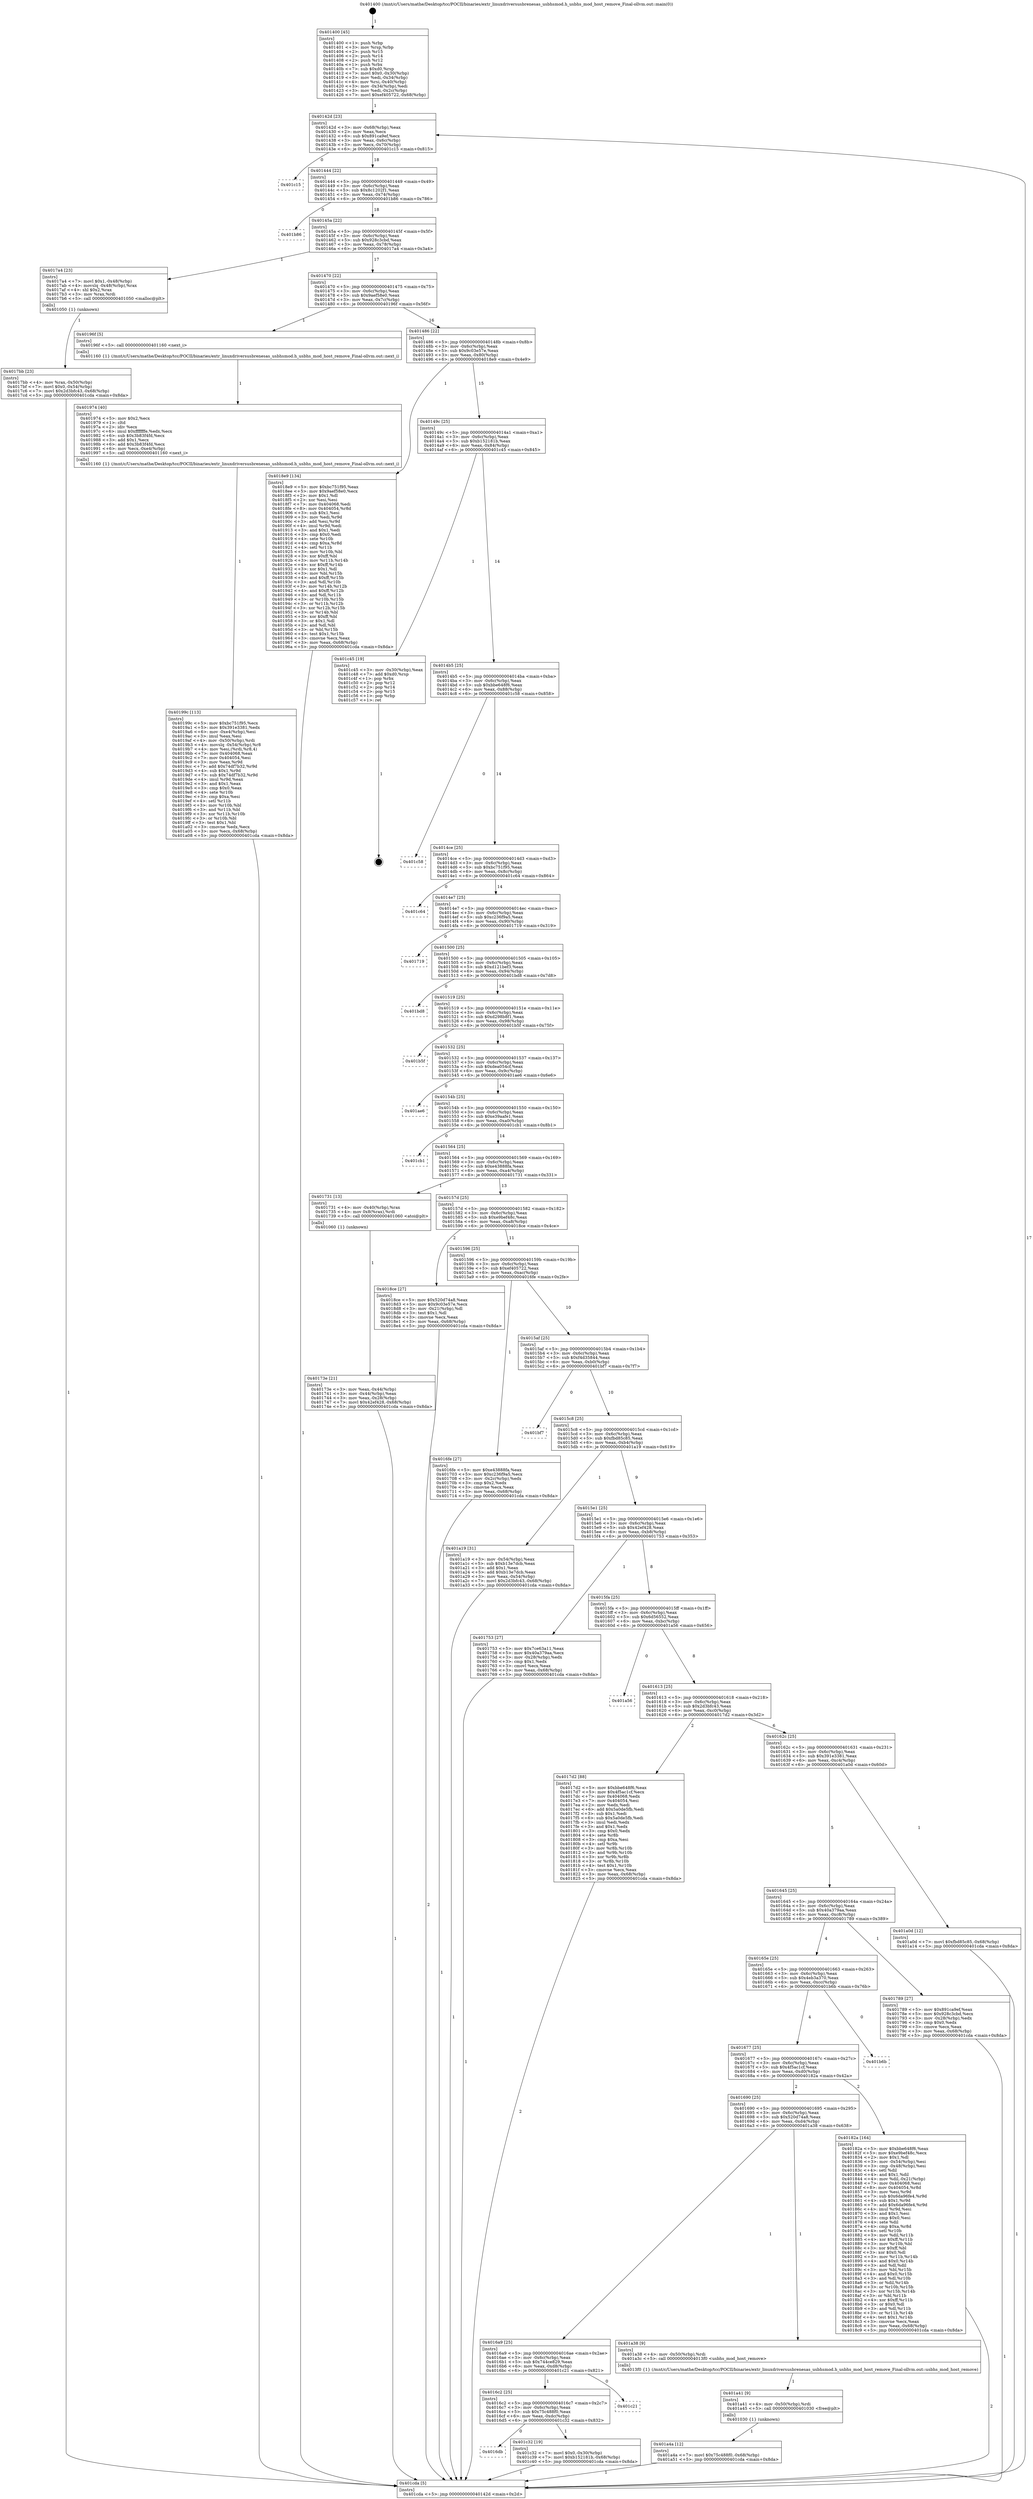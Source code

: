 digraph "0x401400" {
  label = "0x401400 (/mnt/c/Users/mathe/Desktop/tcc/POCII/binaries/extr_linuxdriversusbrenesas_usbhsmod.h_usbhs_mod_host_remove_Final-ollvm.out::main(0))"
  labelloc = "t"
  node[shape=record]

  Entry [label="",width=0.3,height=0.3,shape=circle,fillcolor=black,style=filled]
  "0x40142d" [label="{
     0x40142d [23]\l
     | [instrs]\l
     &nbsp;&nbsp;0x40142d \<+3\>: mov -0x68(%rbp),%eax\l
     &nbsp;&nbsp;0x401430 \<+2\>: mov %eax,%ecx\l
     &nbsp;&nbsp;0x401432 \<+6\>: sub $0x891ca9ef,%ecx\l
     &nbsp;&nbsp;0x401438 \<+3\>: mov %eax,-0x6c(%rbp)\l
     &nbsp;&nbsp;0x40143b \<+3\>: mov %ecx,-0x70(%rbp)\l
     &nbsp;&nbsp;0x40143e \<+6\>: je 0000000000401c15 \<main+0x815\>\l
  }"]
  "0x401c15" [label="{
     0x401c15\l
  }", style=dashed]
  "0x401444" [label="{
     0x401444 [22]\l
     | [instrs]\l
     &nbsp;&nbsp;0x401444 \<+5\>: jmp 0000000000401449 \<main+0x49\>\l
     &nbsp;&nbsp;0x401449 \<+3\>: mov -0x6c(%rbp),%eax\l
     &nbsp;&nbsp;0x40144c \<+5\>: sub $0x8c1202f1,%eax\l
     &nbsp;&nbsp;0x401451 \<+3\>: mov %eax,-0x74(%rbp)\l
     &nbsp;&nbsp;0x401454 \<+6\>: je 0000000000401b86 \<main+0x786\>\l
  }"]
  Exit [label="",width=0.3,height=0.3,shape=circle,fillcolor=black,style=filled,peripheries=2]
  "0x401b86" [label="{
     0x401b86\l
  }", style=dashed]
  "0x40145a" [label="{
     0x40145a [22]\l
     | [instrs]\l
     &nbsp;&nbsp;0x40145a \<+5\>: jmp 000000000040145f \<main+0x5f\>\l
     &nbsp;&nbsp;0x40145f \<+3\>: mov -0x6c(%rbp),%eax\l
     &nbsp;&nbsp;0x401462 \<+5\>: sub $0x928c3cbd,%eax\l
     &nbsp;&nbsp;0x401467 \<+3\>: mov %eax,-0x78(%rbp)\l
     &nbsp;&nbsp;0x40146a \<+6\>: je 00000000004017a4 \<main+0x3a4\>\l
  }"]
  "0x4016db" [label="{
     0x4016db\l
  }", style=dashed]
  "0x4017a4" [label="{
     0x4017a4 [23]\l
     | [instrs]\l
     &nbsp;&nbsp;0x4017a4 \<+7\>: movl $0x1,-0x48(%rbp)\l
     &nbsp;&nbsp;0x4017ab \<+4\>: movslq -0x48(%rbp),%rax\l
     &nbsp;&nbsp;0x4017af \<+4\>: shl $0x2,%rax\l
     &nbsp;&nbsp;0x4017b3 \<+3\>: mov %rax,%rdi\l
     &nbsp;&nbsp;0x4017b6 \<+5\>: call 0000000000401050 \<malloc@plt\>\l
     | [calls]\l
     &nbsp;&nbsp;0x401050 \{1\} (unknown)\l
  }"]
  "0x401470" [label="{
     0x401470 [22]\l
     | [instrs]\l
     &nbsp;&nbsp;0x401470 \<+5\>: jmp 0000000000401475 \<main+0x75\>\l
     &nbsp;&nbsp;0x401475 \<+3\>: mov -0x6c(%rbp),%eax\l
     &nbsp;&nbsp;0x401478 \<+5\>: sub $0x9aef58e0,%eax\l
     &nbsp;&nbsp;0x40147d \<+3\>: mov %eax,-0x7c(%rbp)\l
     &nbsp;&nbsp;0x401480 \<+6\>: je 000000000040196f \<main+0x56f\>\l
  }"]
  "0x401c32" [label="{
     0x401c32 [19]\l
     | [instrs]\l
     &nbsp;&nbsp;0x401c32 \<+7\>: movl $0x0,-0x30(%rbp)\l
     &nbsp;&nbsp;0x401c39 \<+7\>: movl $0xb152181b,-0x68(%rbp)\l
     &nbsp;&nbsp;0x401c40 \<+5\>: jmp 0000000000401cda \<main+0x8da\>\l
  }"]
  "0x40196f" [label="{
     0x40196f [5]\l
     | [instrs]\l
     &nbsp;&nbsp;0x40196f \<+5\>: call 0000000000401160 \<next_i\>\l
     | [calls]\l
     &nbsp;&nbsp;0x401160 \{1\} (/mnt/c/Users/mathe/Desktop/tcc/POCII/binaries/extr_linuxdriversusbrenesas_usbhsmod.h_usbhs_mod_host_remove_Final-ollvm.out::next_i)\l
  }"]
  "0x401486" [label="{
     0x401486 [22]\l
     | [instrs]\l
     &nbsp;&nbsp;0x401486 \<+5\>: jmp 000000000040148b \<main+0x8b\>\l
     &nbsp;&nbsp;0x40148b \<+3\>: mov -0x6c(%rbp),%eax\l
     &nbsp;&nbsp;0x40148e \<+5\>: sub $0x9c03e57e,%eax\l
     &nbsp;&nbsp;0x401493 \<+3\>: mov %eax,-0x80(%rbp)\l
     &nbsp;&nbsp;0x401496 \<+6\>: je 00000000004018e9 \<main+0x4e9\>\l
  }"]
  "0x4016c2" [label="{
     0x4016c2 [25]\l
     | [instrs]\l
     &nbsp;&nbsp;0x4016c2 \<+5\>: jmp 00000000004016c7 \<main+0x2c7\>\l
     &nbsp;&nbsp;0x4016c7 \<+3\>: mov -0x6c(%rbp),%eax\l
     &nbsp;&nbsp;0x4016ca \<+5\>: sub $0x75c488f0,%eax\l
     &nbsp;&nbsp;0x4016cf \<+6\>: mov %eax,-0xdc(%rbp)\l
     &nbsp;&nbsp;0x4016d5 \<+6\>: je 0000000000401c32 \<main+0x832\>\l
  }"]
  "0x4018e9" [label="{
     0x4018e9 [134]\l
     | [instrs]\l
     &nbsp;&nbsp;0x4018e9 \<+5\>: mov $0xbc751f95,%eax\l
     &nbsp;&nbsp;0x4018ee \<+5\>: mov $0x9aef58e0,%ecx\l
     &nbsp;&nbsp;0x4018f3 \<+2\>: mov $0x1,%dl\l
     &nbsp;&nbsp;0x4018f5 \<+2\>: xor %esi,%esi\l
     &nbsp;&nbsp;0x4018f7 \<+7\>: mov 0x404068,%edi\l
     &nbsp;&nbsp;0x4018fe \<+8\>: mov 0x404054,%r8d\l
     &nbsp;&nbsp;0x401906 \<+3\>: sub $0x1,%esi\l
     &nbsp;&nbsp;0x401909 \<+3\>: mov %edi,%r9d\l
     &nbsp;&nbsp;0x40190c \<+3\>: add %esi,%r9d\l
     &nbsp;&nbsp;0x40190f \<+4\>: imul %r9d,%edi\l
     &nbsp;&nbsp;0x401913 \<+3\>: and $0x1,%edi\l
     &nbsp;&nbsp;0x401916 \<+3\>: cmp $0x0,%edi\l
     &nbsp;&nbsp;0x401919 \<+4\>: sete %r10b\l
     &nbsp;&nbsp;0x40191d \<+4\>: cmp $0xa,%r8d\l
     &nbsp;&nbsp;0x401921 \<+4\>: setl %r11b\l
     &nbsp;&nbsp;0x401925 \<+3\>: mov %r10b,%bl\l
     &nbsp;&nbsp;0x401928 \<+3\>: xor $0xff,%bl\l
     &nbsp;&nbsp;0x40192b \<+3\>: mov %r11b,%r14b\l
     &nbsp;&nbsp;0x40192e \<+4\>: xor $0xff,%r14b\l
     &nbsp;&nbsp;0x401932 \<+3\>: xor $0x1,%dl\l
     &nbsp;&nbsp;0x401935 \<+3\>: mov %bl,%r15b\l
     &nbsp;&nbsp;0x401938 \<+4\>: and $0xff,%r15b\l
     &nbsp;&nbsp;0x40193c \<+3\>: and %dl,%r10b\l
     &nbsp;&nbsp;0x40193f \<+3\>: mov %r14b,%r12b\l
     &nbsp;&nbsp;0x401942 \<+4\>: and $0xff,%r12b\l
     &nbsp;&nbsp;0x401946 \<+3\>: and %dl,%r11b\l
     &nbsp;&nbsp;0x401949 \<+3\>: or %r10b,%r15b\l
     &nbsp;&nbsp;0x40194c \<+3\>: or %r11b,%r12b\l
     &nbsp;&nbsp;0x40194f \<+3\>: xor %r12b,%r15b\l
     &nbsp;&nbsp;0x401952 \<+3\>: or %r14b,%bl\l
     &nbsp;&nbsp;0x401955 \<+3\>: xor $0xff,%bl\l
     &nbsp;&nbsp;0x401958 \<+3\>: or $0x1,%dl\l
     &nbsp;&nbsp;0x40195b \<+2\>: and %dl,%bl\l
     &nbsp;&nbsp;0x40195d \<+3\>: or %bl,%r15b\l
     &nbsp;&nbsp;0x401960 \<+4\>: test $0x1,%r15b\l
     &nbsp;&nbsp;0x401964 \<+3\>: cmovne %ecx,%eax\l
     &nbsp;&nbsp;0x401967 \<+3\>: mov %eax,-0x68(%rbp)\l
     &nbsp;&nbsp;0x40196a \<+5\>: jmp 0000000000401cda \<main+0x8da\>\l
  }"]
  "0x40149c" [label="{
     0x40149c [25]\l
     | [instrs]\l
     &nbsp;&nbsp;0x40149c \<+5\>: jmp 00000000004014a1 \<main+0xa1\>\l
     &nbsp;&nbsp;0x4014a1 \<+3\>: mov -0x6c(%rbp),%eax\l
     &nbsp;&nbsp;0x4014a4 \<+5\>: sub $0xb152181b,%eax\l
     &nbsp;&nbsp;0x4014a9 \<+6\>: mov %eax,-0x84(%rbp)\l
     &nbsp;&nbsp;0x4014af \<+6\>: je 0000000000401c45 \<main+0x845\>\l
  }"]
  "0x401c21" [label="{
     0x401c21\l
  }", style=dashed]
  "0x401c45" [label="{
     0x401c45 [19]\l
     | [instrs]\l
     &nbsp;&nbsp;0x401c45 \<+3\>: mov -0x30(%rbp),%eax\l
     &nbsp;&nbsp;0x401c48 \<+7\>: add $0xd0,%rsp\l
     &nbsp;&nbsp;0x401c4f \<+1\>: pop %rbx\l
     &nbsp;&nbsp;0x401c50 \<+2\>: pop %r12\l
     &nbsp;&nbsp;0x401c52 \<+2\>: pop %r14\l
     &nbsp;&nbsp;0x401c54 \<+2\>: pop %r15\l
     &nbsp;&nbsp;0x401c56 \<+1\>: pop %rbp\l
     &nbsp;&nbsp;0x401c57 \<+1\>: ret\l
  }"]
  "0x4014b5" [label="{
     0x4014b5 [25]\l
     | [instrs]\l
     &nbsp;&nbsp;0x4014b5 \<+5\>: jmp 00000000004014ba \<main+0xba\>\l
     &nbsp;&nbsp;0x4014ba \<+3\>: mov -0x6c(%rbp),%eax\l
     &nbsp;&nbsp;0x4014bd \<+5\>: sub $0xbbe648f6,%eax\l
     &nbsp;&nbsp;0x4014c2 \<+6\>: mov %eax,-0x88(%rbp)\l
     &nbsp;&nbsp;0x4014c8 \<+6\>: je 0000000000401c58 \<main+0x858\>\l
  }"]
  "0x401a4a" [label="{
     0x401a4a [12]\l
     | [instrs]\l
     &nbsp;&nbsp;0x401a4a \<+7\>: movl $0x75c488f0,-0x68(%rbp)\l
     &nbsp;&nbsp;0x401a51 \<+5\>: jmp 0000000000401cda \<main+0x8da\>\l
  }"]
  "0x401c58" [label="{
     0x401c58\l
  }", style=dashed]
  "0x4014ce" [label="{
     0x4014ce [25]\l
     | [instrs]\l
     &nbsp;&nbsp;0x4014ce \<+5\>: jmp 00000000004014d3 \<main+0xd3\>\l
     &nbsp;&nbsp;0x4014d3 \<+3\>: mov -0x6c(%rbp),%eax\l
     &nbsp;&nbsp;0x4014d6 \<+5\>: sub $0xbc751f95,%eax\l
     &nbsp;&nbsp;0x4014db \<+6\>: mov %eax,-0x8c(%rbp)\l
     &nbsp;&nbsp;0x4014e1 \<+6\>: je 0000000000401c64 \<main+0x864\>\l
  }"]
  "0x401a41" [label="{
     0x401a41 [9]\l
     | [instrs]\l
     &nbsp;&nbsp;0x401a41 \<+4\>: mov -0x50(%rbp),%rdi\l
     &nbsp;&nbsp;0x401a45 \<+5\>: call 0000000000401030 \<free@plt\>\l
     | [calls]\l
     &nbsp;&nbsp;0x401030 \{1\} (unknown)\l
  }"]
  "0x401c64" [label="{
     0x401c64\l
  }", style=dashed]
  "0x4014e7" [label="{
     0x4014e7 [25]\l
     | [instrs]\l
     &nbsp;&nbsp;0x4014e7 \<+5\>: jmp 00000000004014ec \<main+0xec\>\l
     &nbsp;&nbsp;0x4014ec \<+3\>: mov -0x6c(%rbp),%eax\l
     &nbsp;&nbsp;0x4014ef \<+5\>: sub $0xc236f9a5,%eax\l
     &nbsp;&nbsp;0x4014f4 \<+6\>: mov %eax,-0x90(%rbp)\l
     &nbsp;&nbsp;0x4014fa \<+6\>: je 0000000000401719 \<main+0x319\>\l
  }"]
  "0x4016a9" [label="{
     0x4016a9 [25]\l
     | [instrs]\l
     &nbsp;&nbsp;0x4016a9 \<+5\>: jmp 00000000004016ae \<main+0x2ae\>\l
     &nbsp;&nbsp;0x4016ae \<+3\>: mov -0x6c(%rbp),%eax\l
     &nbsp;&nbsp;0x4016b1 \<+5\>: sub $0x744ce829,%eax\l
     &nbsp;&nbsp;0x4016b6 \<+6\>: mov %eax,-0xd8(%rbp)\l
     &nbsp;&nbsp;0x4016bc \<+6\>: je 0000000000401c21 \<main+0x821\>\l
  }"]
  "0x401719" [label="{
     0x401719\l
  }", style=dashed]
  "0x401500" [label="{
     0x401500 [25]\l
     | [instrs]\l
     &nbsp;&nbsp;0x401500 \<+5\>: jmp 0000000000401505 \<main+0x105\>\l
     &nbsp;&nbsp;0x401505 \<+3\>: mov -0x6c(%rbp),%eax\l
     &nbsp;&nbsp;0x401508 \<+5\>: sub $0xd121bef3,%eax\l
     &nbsp;&nbsp;0x40150d \<+6\>: mov %eax,-0x94(%rbp)\l
     &nbsp;&nbsp;0x401513 \<+6\>: je 0000000000401bd8 \<main+0x7d8\>\l
  }"]
  "0x401a38" [label="{
     0x401a38 [9]\l
     | [instrs]\l
     &nbsp;&nbsp;0x401a38 \<+4\>: mov -0x50(%rbp),%rdi\l
     &nbsp;&nbsp;0x401a3c \<+5\>: call 00000000004013f0 \<usbhs_mod_host_remove\>\l
     | [calls]\l
     &nbsp;&nbsp;0x4013f0 \{1\} (/mnt/c/Users/mathe/Desktop/tcc/POCII/binaries/extr_linuxdriversusbrenesas_usbhsmod.h_usbhs_mod_host_remove_Final-ollvm.out::usbhs_mod_host_remove)\l
  }"]
  "0x401bd8" [label="{
     0x401bd8\l
  }", style=dashed]
  "0x401519" [label="{
     0x401519 [25]\l
     | [instrs]\l
     &nbsp;&nbsp;0x401519 \<+5\>: jmp 000000000040151e \<main+0x11e\>\l
     &nbsp;&nbsp;0x40151e \<+3\>: mov -0x6c(%rbp),%eax\l
     &nbsp;&nbsp;0x401521 \<+5\>: sub $0xd298b8f1,%eax\l
     &nbsp;&nbsp;0x401526 \<+6\>: mov %eax,-0x98(%rbp)\l
     &nbsp;&nbsp;0x40152c \<+6\>: je 0000000000401b5f \<main+0x75f\>\l
  }"]
  "0x40199c" [label="{
     0x40199c [113]\l
     | [instrs]\l
     &nbsp;&nbsp;0x40199c \<+5\>: mov $0xbc751f95,%ecx\l
     &nbsp;&nbsp;0x4019a1 \<+5\>: mov $0x391e3381,%edx\l
     &nbsp;&nbsp;0x4019a6 \<+6\>: mov -0xe4(%rbp),%esi\l
     &nbsp;&nbsp;0x4019ac \<+3\>: imul %eax,%esi\l
     &nbsp;&nbsp;0x4019af \<+4\>: mov -0x50(%rbp),%rdi\l
     &nbsp;&nbsp;0x4019b3 \<+4\>: movslq -0x54(%rbp),%r8\l
     &nbsp;&nbsp;0x4019b7 \<+4\>: mov %esi,(%rdi,%r8,4)\l
     &nbsp;&nbsp;0x4019bb \<+7\>: mov 0x404068,%eax\l
     &nbsp;&nbsp;0x4019c2 \<+7\>: mov 0x404054,%esi\l
     &nbsp;&nbsp;0x4019c9 \<+3\>: mov %eax,%r9d\l
     &nbsp;&nbsp;0x4019cc \<+7\>: add $0x74df7b32,%r9d\l
     &nbsp;&nbsp;0x4019d3 \<+4\>: sub $0x1,%r9d\l
     &nbsp;&nbsp;0x4019d7 \<+7\>: sub $0x74df7b32,%r9d\l
     &nbsp;&nbsp;0x4019de \<+4\>: imul %r9d,%eax\l
     &nbsp;&nbsp;0x4019e2 \<+3\>: and $0x1,%eax\l
     &nbsp;&nbsp;0x4019e5 \<+3\>: cmp $0x0,%eax\l
     &nbsp;&nbsp;0x4019e8 \<+4\>: sete %r10b\l
     &nbsp;&nbsp;0x4019ec \<+3\>: cmp $0xa,%esi\l
     &nbsp;&nbsp;0x4019ef \<+4\>: setl %r11b\l
     &nbsp;&nbsp;0x4019f3 \<+3\>: mov %r10b,%bl\l
     &nbsp;&nbsp;0x4019f6 \<+3\>: and %r11b,%bl\l
     &nbsp;&nbsp;0x4019f9 \<+3\>: xor %r11b,%r10b\l
     &nbsp;&nbsp;0x4019fc \<+3\>: or %r10b,%bl\l
     &nbsp;&nbsp;0x4019ff \<+3\>: test $0x1,%bl\l
     &nbsp;&nbsp;0x401a02 \<+3\>: cmovne %edx,%ecx\l
     &nbsp;&nbsp;0x401a05 \<+3\>: mov %ecx,-0x68(%rbp)\l
     &nbsp;&nbsp;0x401a08 \<+5\>: jmp 0000000000401cda \<main+0x8da\>\l
  }"]
  "0x401b5f" [label="{
     0x401b5f\l
  }", style=dashed]
  "0x401532" [label="{
     0x401532 [25]\l
     | [instrs]\l
     &nbsp;&nbsp;0x401532 \<+5\>: jmp 0000000000401537 \<main+0x137\>\l
     &nbsp;&nbsp;0x401537 \<+3\>: mov -0x6c(%rbp),%eax\l
     &nbsp;&nbsp;0x40153a \<+5\>: sub $0xdea054cf,%eax\l
     &nbsp;&nbsp;0x40153f \<+6\>: mov %eax,-0x9c(%rbp)\l
     &nbsp;&nbsp;0x401545 \<+6\>: je 0000000000401ae6 \<main+0x6e6\>\l
  }"]
  "0x401974" [label="{
     0x401974 [40]\l
     | [instrs]\l
     &nbsp;&nbsp;0x401974 \<+5\>: mov $0x2,%ecx\l
     &nbsp;&nbsp;0x401979 \<+1\>: cltd\l
     &nbsp;&nbsp;0x40197a \<+2\>: idiv %ecx\l
     &nbsp;&nbsp;0x40197c \<+6\>: imul $0xfffffffe,%edx,%ecx\l
     &nbsp;&nbsp;0x401982 \<+6\>: sub $0x3b83f4fd,%ecx\l
     &nbsp;&nbsp;0x401988 \<+3\>: add $0x1,%ecx\l
     &nbsp;&nbsp;0x40198b \<+6\>: add $0x3b83f4fd,%ecx\l
     &nbsp;&nbsp;0x401991 \<+6\>: mov %ecx,-0xe4(%rbp)\l
     &nbsp;&nbsp;0x401997 \<+5\>: call 0000000000401160 \<next_i\>\l
     | [calls]\l
     &nbsp;&nbsp;0x401160 \{1\} (/mnt/c/Users/mathe/Desktop/tcc/POCII/binaries/extr_linuxdriversusbrenesas_usbhsmod.h_usbhs_mod_host_remove_Final-ollvm.out::next_i)\l
  }"]
  "0x401ae6" [label="{
     0x401ae6\l
  }", style=dashed]
  "0x40154b" [label="{
     0x40154b [25]\l
     | [instrs]\l
     &nbsp;&nbsp;0x40154b \<+5\>: jmp 0000000000401550 \<main+0x150\>\l
     &nbsp;&nbsp;0x401550 \<+3\>: mov -0x6c(%rbp),%eax\l
     &nbsp;&nbsp;0x401553 \<+5\>: sub $0xe39aafe1,%eax\l
     &nbsp;&nbsp;0x401558 \<+6\>: mov %eax,-0xa0(%rbp)\l
     &nbsp;&nbsp;0x40155e \<+6\>: je 0000000000401cb1 \<main+0x8b1\>\l
  }"]
  "0x401690" [label="{
     0x401690 [25]\l
     | [instrs]\l
     &nbsp;&nbsp;0x401690 \<+5\>: jmp 0000000000401695 \<main+0x295\>\l
     &nbsp;&nbsp;0x401695 \<+3\>: mov -0x6c(%rbp),%eax\l
     &nbsp;&nbsp;0x401698 \<+5\>: sub $0x520d74a8,%eax\l
     &nbsp;&nbsp;0x40169d \<+6\>: mov %eax,-0xd4(%rbp)\l
     &nbsp;&nbsp;0x4016a3 \<+6\>: je 0000000000401a38 \<main+0x638\>\l
  }"]
  "0x401cb1" [label="{
     0x401cb1\l
  }", style=dashed]
  "0x401564" [label="{
     0x401564 [25]\l
     | [instrs]\l
     &nbsp;&nbsp;0x401564 \<+5\>: jmp 0000000000401569 \<main+0x169\>\l
     &nbsp;&nbsp;0x401569 \<+3\>: mov -0x6c(%rbp),%eax\l
     &nbsp;&nbsp;0x40156c \<+5\>: sub $0xe43888fa,%eax\l
     &nbsp;&nbsp;0x401571 \<+6\>: mov %eax,-0xa4(%rbp)\l
     &nbsp;&nbsp;0x401577 \<+6\>: je 0000000000401731 \<main+0x331\>\l
  }"]
  "0x40182a" [label="{
     0x40182a [164]\l
     | [instrs]\l
     &nbsp;&nbsp;0x40182a \<+5\>: mov $0xbbe648f6,%eax\l
     &nbsp;&nbsp;0x40182f \<+5\>: mov $0xe9bef48c,%ecx\l
     &nbsp;&nbsp;0x401834 \<+2\>: mov $0x1,%dl\l
     &nbsp;&nbsp;0x401836 \<+3\>: mov -0x54(%rbp),%esi\l
     &nbsp;&nbsp;0x401839 \<+3\>: cmp -0x48(%rbp),%esi\l
     &nbsp;&nbsp;0x40183c \<+4\>: setl %dil\l
     &nbsp;&nbsp;0x401840 \<+4\>: and $0x1,%dil\l
     &nbsp;&nbsp;0x401844 \<+4\>: mov %dil,-0x21(%rbp)\l
     &nbsp;&nbsp;0x401848 \<+7\>: mov 0x404068,%esi\l
     &nbsp;&nbsp;0x40184f \<+8\>: mov 0x404054,%r8d\l
     &nbsp;&nbsp;0x401857 \<+3\>: mov %esi,%r9d\l
     &nbsp;&nbsp;0x40185a \<+7\>: sub $0x6da96fe4,%r9d\l
     &nbsp;&nbsp;0x401861 \<+4\>: sub $0x1,%r9d\l
     &nbsp;&nbsp;0x401865 \<+7\>: add $0x6da96fe4,%r9d\l
     &nbsp;&nbsp;0x40186c \<+4\>: imul %r9d,%esi\l
     &nbsp;&nbsp;0x401870 \<+3\>: and $0x1,%esi\l
     &nbsp;&nbsp;0x401873 \<+3\>: cmp $0x0,%esi\l
     &nbsp;&nbsp;0x401876 \<+4\>: sete %dil\l
     &nbsp;&nbsp;0x40187a \<+4\>: cmp $0xa,%r8d\l
     &nbsp;&nbsp;0x40187e \<+4\>: setl %r10b\l
     &nbsp;&nbsp;0x401882 \<+3\>: mov %dil,%r11b\l
     &nbsp;&nbsp;0x401885 \<+4\>: xor $0xff,%r11b\l
     &nbsp;&nbsp;0x401889 \<+3\>: mov %r10b,%bl\l
     &nbsp;&nbsp;0x40188c \<+3\>: xor $0xff,%bl\l
     &nbsp;&nbsp;0x40188f \<+3\>: xor $0x0,%dl\l
     &nbsp;&nbsp;0x401892 \<+3\>: mov %r11b,%r14b\l
     &nbsp;&nbsp;0x401895 \<+4\>: and $0x0,%r14b\l
     &nbsp;&nbsp;0x401899 \<+3\>: and %dl,%dil\l
     &nbsp;&nbsp;0x40189c \<+3\>: mov %bl,%r15b\l
     &nbsp;&nbsp;0x40189f \<+4\>: and $0x0,%r15b\l
     &nbsp;&nbsp;0x4018a3 \<+3\>: and %dl,%r10b\l
     &nbsp;&nbsp;0x4018a6 \<+3\>: or %dil,%r14b\l
     &nbsp;&nbsp;0x4018a9 \<+3\>: or %r10b,%r15b\l
     &nbsp;&nbsp;0x4018ac \<+3\>: xor %r15b,%r14b\l
     &nbsp;&nbsp;0x4018af \<+3\>: or %bl,%r11b\l
     &nbsp;&nbsp;0x4018b2 \<+4\>: xor $0xff,%r11b\l
     &nbsp;&nbsp;0x4018b6 \<+3\>: or $0x0,%dl\l
     &nbsp;&nbsp;0x4018b9 \<+3\>: and %dl,%r11b\l
     &nbsp;&nbsp;0x4018bc \<+3\>: or %r11b,%r14b\l
     &nbsp;&nbsp;0x4018bf \<+4\>: test $0x1,%r14b\l
     &nbsp;&nbsp;0x4018c3 \<+3\>: cmovne %ecx,%eax\l
     &nbsp;&nbsp;0x4018c6 \<+3\>: mov %eax,-0x68(%rbp)\l
     &nbsp;&nbsp;0x4018c9 \<+5\>: jmp 0000000000401cda \<main+0x8da\>\l
  }"]
  "0x401731" [label="{
     0x401731 [13]\l
     | [instrs]\l
     &nbsp;&nbsp;0x401731 \<+4\>: mov -0x40(%rbp),%rax\l
     &nbsp;&nbsp;0x401735 \<+4\>: mov 0x8(%rax),%rdi\l
     &nbsp;&nbsp;0x401739 \<+5\>: call 0000000000401060 \<atoi@plt\>\l
     | [calls]\l
     &nbsp;&nbsp;0x401060 \{1\} (unknown)\l
  }"]
  "0x40157d" [label="{
     0x40157d [25]\l
     | [instrs]\l
     &nbsp;&nbsp;0x40157d \<+5\>: jmp 0000000000401582 \<main+0x182\>\l
     &nbsp;&nbsp;0x401582 \<+3\>: mov -0x6c(%rbp),%eax\l
     &nbsp;&nbsp;0x401585 \<+5\>: sub $0xe9bef48c,%eax\l
     &nbsp;&nbsp;0x40158a \<+6\>: mov %eax,-0xa8(%rbp)\l
     &nbsp;&nbsp;0x401590 \<+6\>: je 00000000004018ce \<main+0x4ce\>\l
  }"]
  "0x401677" [label="{
     0x401677 [25]\l
     | [instrs]\l
     &nbsp;&nbsp;0x401677 \<+5\>: jmp 000000000040167c \<main+0x27c\>\l
     &nbsp;&nbsp;0x40167c \<+3\>: mov -0x6c(%rbp),%eax\l
     &nbsp;&nbsp;0x40167f \<+5\>: sub $0x4f5ac1cf,%eax\l
     &nbsp;&nbsp;0x401684 \<+6\>: mov %eax,-0xd0(%rbp)\l
     &nbsp;&nbsp;0x40168a \<+6\>: je 000000000040182a \<main+0x42a\>\l
  }"]
  "0x4018ce" [label="{
     0x4018ce [27]\l
     | [instrs]\l
     &nbsp;&nbsp;0x4018ce \<+5\>: mov $0x520d74a8,%eax\l
     &nbsp;&nbsp;0x4018d3 \<+5\>: mov $0x9c03e57e,%ecx\l
     &nbsp;&nbsp;0x4018d8 \<+3\>: mov -0x21(%rbp),%dl\l
     &nbsp;&nbsp;0x4018db \<+3\>: test $0x1,%dl\l
     &nbsp;&nbsp;0x4018de \<+3\>: cmovne %ecx,%eax\l
     &nbsp;&nbsp;0x4018e1 \<+3\>: mov %eax,-0x68(%rbp)\l
     &nbsp;&nbsp;0x4018e4 \<+5\>: jmp 0000000000401cda \<main+0x8da\>\l
  }"]
  "0x401596" [label="{
     0x401596 [25]\l
     | [instrs]\l
     &nbsp;&nbsp;0x401596 \<+5\>: jmp 000000000040159b \<main+0x19b\>\l
     &nbsp;&nbsp;0x40159b \<+3\>: mov -0x6c(%rbp),%eax\l
     &nbsp;&nbsp;0x40159e \<+5\>: sub $0xef405722,%eax\l
     &nbsp;&nbsp;0x4015a3 \<+6\>: mov %eax,-0xac(%rbp)\l
     &nbsp;&nbsp;0x4015a9 \<+6\>: je 00000000004016fe \<main+0x2fe\>\l
  }"]
  "0x401b6b" [label="{
     0x401b6b\l
  }", style=dashed]
  "0x4016fe" [label="{
     0x4016fe [27]\l
     | [instrs]\l
     &nbsp;&nbsp;0x4016fe \<+5\>: mov $0xe43888fa,%eax\l
     &nbsp;&nbsp;0x401703 \<+5\>: mov $0xc236f9a5,%ecx\l
     &nbsp;&nbsp;0x401708 \<+3\>: mov -0x2c(%rbp),%edx\l
     &nbsp;&nbsp;0x40170b \<+3\>: cmp $0x2,%edx\l
     &nbsp;&nbsp;0x40170e \<+3\>: cmovne %ecx,%eax\l
     &nbsp;&nbsp;0x401711 \<+3\>: mov %eax,-0x68(%rbp)\l
     &nbsp;&nbsp;0x401714 \<+5\>: jmp 0000000000401cda \<main+0x8da\>\l
  }"]
  "0x4015af" [label="{
     0x4015af [25]\l
     | [instrs]\l
     &nbsp;&nbsp;0x4015af \<+5\>: jmp 00000000004015b4 \<main+0x1b4\>\l
     &nbsp;&nbsp;0x4015b4 \<+3\>: mov -0x6c(%rbp),%eax\l
     &nbsp;&nbsp;0x4015b7 \<+5\>: sub $0xf4d35844,%eax\l
     &nbsp;&nbsp;0x4015bc \<+6\>: mov %eax,-0xb0(%rbp)\l
     &nbsp;&nbsp;0x4015c2 \<+6\>: je 0000000000401bf7 \<main+0x7f7\>\l
  }"]
  "0x401cda" [label="{
     0x401cda [5]\l
     | [instrs]\l
     &nbsp;&nbsp;0x401cda \<+5\>: jmp 000000000040142d \<main+0x2d\>\l
  }"]
  "0x401400" [label="{
     0x401400 [45]\l
     | [instrs]\l
     &nbsp;&nbsp;0x401400 \<+1\>: push %rbp\l
     &nbsp;&nbsp;0x401401 \<+3\>: mov %rsp,%rbp\l
     &nbsp;&nbsp;0x401404 \<+2\>: push %r15\l
     &nbsp;&nbsp;0x401406 \<+2\>: push %r14\l
     &nbsp;&nbsp;0x401408 \<+2\>: push %r12\l
     &nbsp;&nbsp;0x40140a \<+1\>: push %rbx\l
     &nbsp;&nbsp;0x40140b \<+7\>: sub $0xd0,%rsp\l
     &nbsp;&nbsp;0x401412 \<+7\>: movl $0x0,-0x30(%rbp)\l
     &nbsp;&nbsp;0x401419 \<+3\>: mov %edi,-0x34(%rbp)\l
     &nbsp;&nbsp;0x40141c \<+4\>: mov %rsi,-0x40(%rbp)\l
     &nbsp;&nbsp;0x401420 \<+3\>: mov -0x34(%rbp),%edi\l
     &nbsp;&nbsp;0x401423 \<+3\>: mov %edi,-0x2c(%rbp)\l
     &nbsp;&nbsp;0x401426 \<+7\>: movl $0xef405722,-0x68(%rbp)\l
  }"]
  "0x40173e" [label="{
     0x40173e [21]\l
     | [instrs]\l
     &nbsp;&nbsp;0x40173e \<+3\>: mov %eax,-0x44(%rbp)\l
     &nbsp;&nbsp;0x401741 \<+3\>: mov -0x44(%rbp),%eax\l
     &nbsp;&nbsp;0x401744 \<+3\>: mov %eax,-0x28(%rbp)\l
     &nbsp;&nbsp;0x401747 \<+7\>: movl $0x42ef428,-0x68(%rbp)\l
     &nbsp;&nbsp;0x40174e \<+5\>: jmp 0000000000401cda \<main+0x8da\>\l
  }"]
  "0x4017bb" [label="{
     0x4017bb [23]\l
     | [instrs]\l
     &nbsp;&nbsp;0x4017bb \<+4\>: mov %rax,-0x50(%rbp)\l
     &nbsp;&nbsp;0x4017bf \<+7\>: movl $0x0,-0x54(%rbp)\l
     &nbsp;&nbsp;0x4017c6 \<+7\>: movl $0x2d3bfc43,-0x68(%rbp)\l
     &nbsp;&nbsp;0x4017cd \<+5\>: jmp 0000000000401cda \<main+0x8da\>\l
  }"]
  "0x401bf7" [label="{
     0x401bf7\l
  }", style=dashed]
  "0x4015c8" [label="{
     0x4015c8 [25]\l
     | [instrs]\l
     &nbsp;&nbsp;0x4015c8 \<+5\>: jmp 00000000004015cd \<main+0x1cd\>\l
     &nbsp;&nbsp;0x4015cd \<+3\>: mov -0x6c(%rbp),%eax\l
     &nbsp;&nbsp;0x4015d0 \<+5\>: sub $0xfbd85c85,%eax\l
     &nbsp;&nbsp;0x4015d5 \<+6\>: mov %eax,-0xb4(%rbp)\l
     &nbsp;&nbsp;0x4015db \<+6\>: je 0000000000401a19 \<main+0x619\>\l
  }"]
  "0x40165e" [label="{
     0x40165e [25]\l
     | [instrs]\l
     &nbsp;&nbsp;0x40165e \<+5\>: jmp 0000000000401663 \<main+0x263\>\l
     &nbsp;&nbsp;0x401663 \<+3\>: mov -0x6c(%rbp),%eax\l
     &nbsp;&nbsp;0x401666 \<+5\>: sub $0x4eb3a370,%eax\l
     &nbsp;&nbsp;0x40166b \<+6\>: mov %eax,-0xcc(%rbp)\l
     &nbsp;&nbsp;0x401671 \<+6\>: je 0000000000401b6b \<main+0x76b\>\l
  }"]
  "0x401a19" [label="{
     0x401a19 [31]\l
     | [instrs]\l
     &nbsp;&nbsp;0x401a19 \<+3\>: mov -0x54(%rbp),%eax\l
     &nbsp;&nbsp;0x401a1c \<+5\>: sub $0xb13e7dcb,%eax\l
     &nbsp;&nbsp;0x401a21 \<+3\>: add $0x1,%eax\l
     &nbsp;&nbsp;0x401a24 \<+5\>: add $0xb13e7dcb,%eax\l
     &nbsp;&nbsp;0x401a29 \<+3\>: mov %eax,-0x54(%rbp)\l
     &nbsp;&nbsp;0x401a2c \<+7\>: movl $0x2d3bfc43,-0x68(%rbp)\l
     &nbsp;&nbsp;0x401a33 \<+5\>: jmp 0000000000401cda \<main+0x8da\>\l
  }"]
  "0x4015e1" [label="{
     0x4015e1 [25]\l
     | [instrs]\l
     &nbsp;&nbsp;0x4015e1 \<+5\>: jmp 00000000004015e6 \<main+0x1e6\>\l
     &nbsp;&nbsp;0x4015e6 \<+3\>: mov -0x6c(%rbp),%eax\l
     &nbsp;&nbsp;0x4015e9 \<+5\>: sub $0x42ef428,%eax\l
     &nbsp;&nbsp;0x4015ee \<+6\>: mov %eax,-0xb8(%rbp)\l
     &nbsp;&nbsp;0x4015f4 \<+6\>: je 0000000000401753 \<main+0x353\>\l
  }"]
  "0x401789" [label="{
     0x401789 [27]\l
     | [instrs]\l
     &nbsp;&nbsp;0x401789 \<+5\>: mov $0x891ca9ef,%eax\l
     &nbsp;&nbsp;0x40178e \<+5\>: mov $0x928c3cbd,%ecx\l
     &nbsp;&nbsp;0x401793 \<+3\>: mov -0x28(%rbp),%edx\l
     &nbsp;&nbsp;0x401796 \<+3\>: cmp $0x0,%edx\l
     &nbsp;&nbsp;0x401799 \<+3\>: cmove %ecx,%eax\l
     &nbsp;&nbsp;0x40179c \<+3\>: mov %eax,-0x68(%rbp)\l
     &nbsp;&nbsp;0x40179f \<+5\>: jmp 0000000000401cda \<main+0x8da\>\l
  }"]
  "0x401753" [label="{
     0x401753 [27]\l
     | [instrs]\l
     &nbsp;&nbsp;0x401753 \<+5\>: mov $0x7ce63a11,%eax\l
     &nbsp;&nbsp;0x401758 \<+5\>: mov $0x40a379aa,%ecx\l
     &nbsp;&nbsp;0x40175d \<+3\>: mov -0x28(%rbp),%edx\l
     &nbsp;&nbsp;0x401760 \<+3\>: cmp $0x1,%edx\l
     &nbsp;&nbsp;0x401763 \<+3\>: cmovl %ecx,%eax\l
     &nbsp;&nbsp;0x401766 \<+3\>: mov %eax,-0x68(%rbp)\l
     &nbsp;&nbsp;0x401769 \<+5\>: jmp 0000000000401cda \<main+0x8da\>\l
  }"]
  "0x4015fa" [label="{
     0x4015fa [25]\l
     | [instrs]\l
     &nbsp;&nbsp;0x4015fa \<+5\>: jmp 00000000004015ff \<main+0x1ff\>\l
     &nbsp;&nbsp;0x4015ff \<+3\>: mov -0x6c(%rbp),%eax\l
     &nbsp;&nbsp;0x401602 \<+5\>: sub $0x6d56552,%eax\l
     &nbsp;&nbsp;0x401607 \<+6\>: mov %eax,-0xbc(%rbp)\l
     &nbsp;&nbsp;0x40160d \<+6\>: je 0000000000401a56 \<main+0x656\>\l
  }"]
  "0x401645" [label="{
     0x401645 [25]\l
     | [instrs]\l
     &nbsp;&nbsp;0x401645 \<+5\>: jmp 000000000040164a \<main+0x24a\>\l
     &nbsp;&nbsp;0x40164a \<+3\>: mov -0x6c(%rbp),%eax\l
     &nbsp;&nbsp;0x40164d \<+5\>: sub $0x40a379aa,%eax\l
     &nbsp;&nbsp;0x401652 \<+6\>: mov %eax,-0xc8(%rbp)\l
     &nbsp;&nbsp;0x401658 \<+6\>: je 0000000000401789 \<main+0x389\>\l
  }"]
  "0x401a56" [label="{
     0x401a56\l
  }", style=dashed]
  "0x401613" [label="{
     0x401613 [25]\l
     | [instrs]\l
     &nbsp;&nbsp;0x401613 \<+5\>: jmp 0000000000401618 \<main+0x218\>\l
     &nbsp;&nbsp;0x401618 \<+3\>: mov -0x6c(%rbp),%eax\l
     &nbsp;&nbsp;0x40161b \<+5\>: sub $0x2d3bfc43,%eax\l
     &nbsp;&nbsp;0x401620 \<+6\>: mov %eax,-0xc0(%rbp)\l
     &nbsp;&nbsp;0x401626 \<+6\>: je 00000000004017d2 \<main+0x3d2\>\l
  }"]
  "0x401a0d" [label="{
     0x401a0d [12]\l
     | [instrs]\l
     &nbsp;&nbsp;0x401a0d \<+7\>: movl $0xfbd85c85,-0x68(%rbp)\l
     &nbsp;&nbsp;0x401a14 \<+5\>: jmp 0000000000401cda \<main+0x8da\>\l
  }"]
  "0x4017d2" [label="{
     0x4017d2 [88]\l
     | [instrs]\l
     &nbsp;&nbsp;0x4017d2 \<+5\>: mov $0xbbe648f6,%eax\l
     &nbsp;&nbsp;0x4017d7 \<+5\>: mov $0x4f5ac1cf,%ecx\l
     &nbsp;&nbsp;0x4017dc \<+7\>: mov 0x404068,%edx\l
     &nbsp;&nbsp;0x4017e3 \<+7\>: mov 0x404054,%esi\l
     &nbsp;&nbsp;0x4017ea \<+2\>: mov %edx,%edi\l
     &nbsp;&nbsp;0x4017ec \<+6\>: add $0x5a0de5fb,%edi\l
     &nbsp;&nbsp;0x4017f2 \<+3\>: sub $0x1,%edi\l
     &nbsp;&nbsp;0x4017f5 \<+6\>: sub $0x5a0de5fb,%edi\l
     &nbsp;&nbsp;0x4017fb \<+3\>: imul %edi,%edx\l
     &nbsp;&nbsp;0x4017fe \<+3\>: and $0x1,%edx\l
     &nbsp;&nbsp;0x401801 \<+3\>: cmp $0x0,%edx\l
     &nbsp;&nbsp;0x401804 \<+4\>: sete %r8b\l
     &nbsp;&nbsp;0x401808 \<+3\>: cmp $0xa,%esi\l
     &nbsp;&nbsp;0x40180b \<+4\>: setl %r9b\l
     &nbsp;&nbsp;0x40180f \<+3\>: mov %r8b,%r10b\l
     &nbsp;&nbsp;0x401812 \<+3\>: and %r9b,%r10b\l
     &nbsp;&nbsp;0x401815 \<+3\>: xor %r9b,%r8b\l
     &nbsp;&nbsp;0x401818 \<+3\>: or %r8b,%r10b\l
     &nbsp;&nbsp;0x40181b \<+4\>: test $0x1,%r10b\l
     &nbsp;&nbsp;0x40181f \<+3\>: cmovne %ecx,%eax\l
     &nbsp;&nbsp;0x401822 \<+3\>: mov %eax,-0x68(%rbp)\l
     &nbsp;&nbsp;0x401825 \<+5\>: jmp 0000000000401cda \<main+0x8da\>\l
  }"]
  "0x40162c" [label="{
     0x40162c [25]\l
     | [instrs]\l
     &nbsp;&nbsp;0x40162c \<+5\>: jmp 0000000000401631 \<main+0x231\>\l
     &nbsp;&nbsp;0x401631 \<+3\>: mov -0x6c(%rbp),%eax\l
     &nbsp;&nbsp;0x401634 \<+5\>: sub $0x391e3381,%eax\l
     &nbsp;&nbsp;0x401639 \<+6\>: mov %eax,-0xc4(%rbp)\l
     &nbsp;&nbsp;0x40163f \<+6\>: je 0000000000401a0d \<main+0x60d\>\l
  }"]
  Entry -> "0x401400" [label=" 1"]
  "0x40142d" -> "0x401c15" [label=" 0"]
  "0x40142d" -> "0x401444" [label=" 18"]
  "0x401c45" -> Exit [label=" 1"]
  "0x401444" -> "0x401b86" [label=" 0"]
  "0x401444" -> "0x40145a" [label=" 18"]
  "0x401c32" -> "0x401cda" [label=" 1"]
  "0x40145a" -> "0x4017a4" [label=" 1"]
  "0x40145a" -> "0x401470" [label=" 17"]
  "0x4016c2" -> "0x4016db" [label=" 0"]
  "0x401470" -> "0x40196f" [label=" 1"]
  "0x401470" -> "0x401486" [label=" 16"]
  "0x4016c2" -> "0x401c32" [label=" 1"]
  "0x401486" -> "0x4018e9" [label=" 1"]
  "0x401486" -> "0x40149c" [label=" 15"]
  "0x4016a9" -> "0x4016c2" [label=" 1"]
  "0x40149c" -> "0x401c45" [label=" 1"]
  "0x40149c" -> "0x4014b5" [label=" 14"]
  "0x4016a9" -> "0x401c21" [label=" 0"]
  "0x4014b5" -> "0x401c58" [label=" 0"]
  "0x4014b5" -> "0x4014ce" [label=" 14"]
  "0x401a4a" -> "0x401cda" [label=" 1"]
  "0x4014ce" -> "0x401c64" [label=" 0"]
  "0x4014ce" -> "0x4014e7" [label=" 14"]
  "0x401a41" -> "0x401a4a" [label=" 1"]
  "0x4014e7" -> "0x401719" [label=" 0"]
  "0x4014e7" -> "0x401500" [label=" 14"]
  "0x401a38" -> "0x401a41" [label=" 1"]
  "0x401500" -> "0x401bd8" [label=" 0"]
  "0x401500" -> "0x401519" [label=" 14"]
  "0x401690" -> "0x4016a9" [label=" 1"]
  "0x401519" -> "0x401b5f" [label=" 0"]
  "0x401519" -> "0x401532" [label=" 14"]
  "0x401690" -> "0x401a38" [label=" 1"]
  "0x401532" -> "0x401ae6" [label=" 0"]
  "0x401532" -> "0x40154b" [label=" 14"]
  "0x401a19" -> "0x401cda" [label=" 1"]
  "0x40154b" -> "0x401cb1" [label=" 0"]
  "0x40154b" -> "0x401564" [label=" 14"]
  "0x401a0d" -> "0x401cda" [label=" 1"]
  "0x401564" -> "0x401731" [label=" 1"]
  "0x401564" -> "0x40157d" [label=" 13"]
  "0x40199c" -> "0x401cda" [label=" 1"]
  "0x40157d" -> "0x4018ce" [label=" 2"]
  "0x40157d" -> "0x401596" [label=" 11"]
  "0x40196f" -> "0x401974" [label=" 1"]
  "0x401596" -> "0x4016fe" [label=" 1"]
  "0x401596" -> "0x4015af" [label=" 10"]
  "0x4016fe" -> "0x401cda" [label=" 1"]
  "0x401400" -> "0x40142d" [label=" 1"]
  "0x401cda" -> "0x40142d" [label=" 17"]
  "0x401731" -> "0x40173e" [label=" 1"]
  "0x40173e" -> "0x401cda" [label=" 1"]
  "0x4018e9" -> "0x401cda" [label=" 1"]
  "0x4015af" -> "0x401bf7" [label=" 0"]
  "0x4015af" -> "0x4015c8" [label=" 10"]
  "0x40182a" -> "0x401cda" [label=" 2"]
  "0x4015c8" -> "0x401a19" [label=" 1"]
  "0x4015c8" -> "0x4015e1" [label=" 9"]
  "0x401677" -> "0x401690" [label=" 2"]
  "0x4015e1" -> "0x401753" [label=" 1"]
  "0x4015e1" -> "0x4015fa" [label=" 8"]
  "0x401753" -> "0x401cda" [label=" 1"]
  "0x401677" -> "0x40182a" [label=" 2"]
  "0x4015fa" -> "0x401a56" [label=" 0"]
  "0x4015fa" -> "0x401613" [label=" 8"]
  "0x40165e" -> "0x401677" [label=" 4"]
  "0x401613" -> "0x4017d2" [label=" 2"]
  "0x401613" -> "0x40162c" [label=" 6"]
  "0x40165e" -> "0x401b6b" [label=" 0"]
  "0x40162c" -> "0x401a0d" [label=" 1"]
  "0x40162c" -> "0x401645" [label=" 5"]
  "0x401974" -> "0x40199c" [label=" 1"]
  "0x401645" -> "0x401789" [label=" 1"]
  "0x401645" -> "0x40165e" [label=" 4"]
  "0x401789" -> "0x401cda" [label=" 1"]
  "0x4017a4" -> "0x4017bb" [label=" 1"]
  "0x4017bb" -> "0x401cda" [label=" 1"]
  "0x4017d2" -> "0x401cda" [label=" 2"]
  "0x4018ce" -> "0x401cda" [label=" 2"]
}
